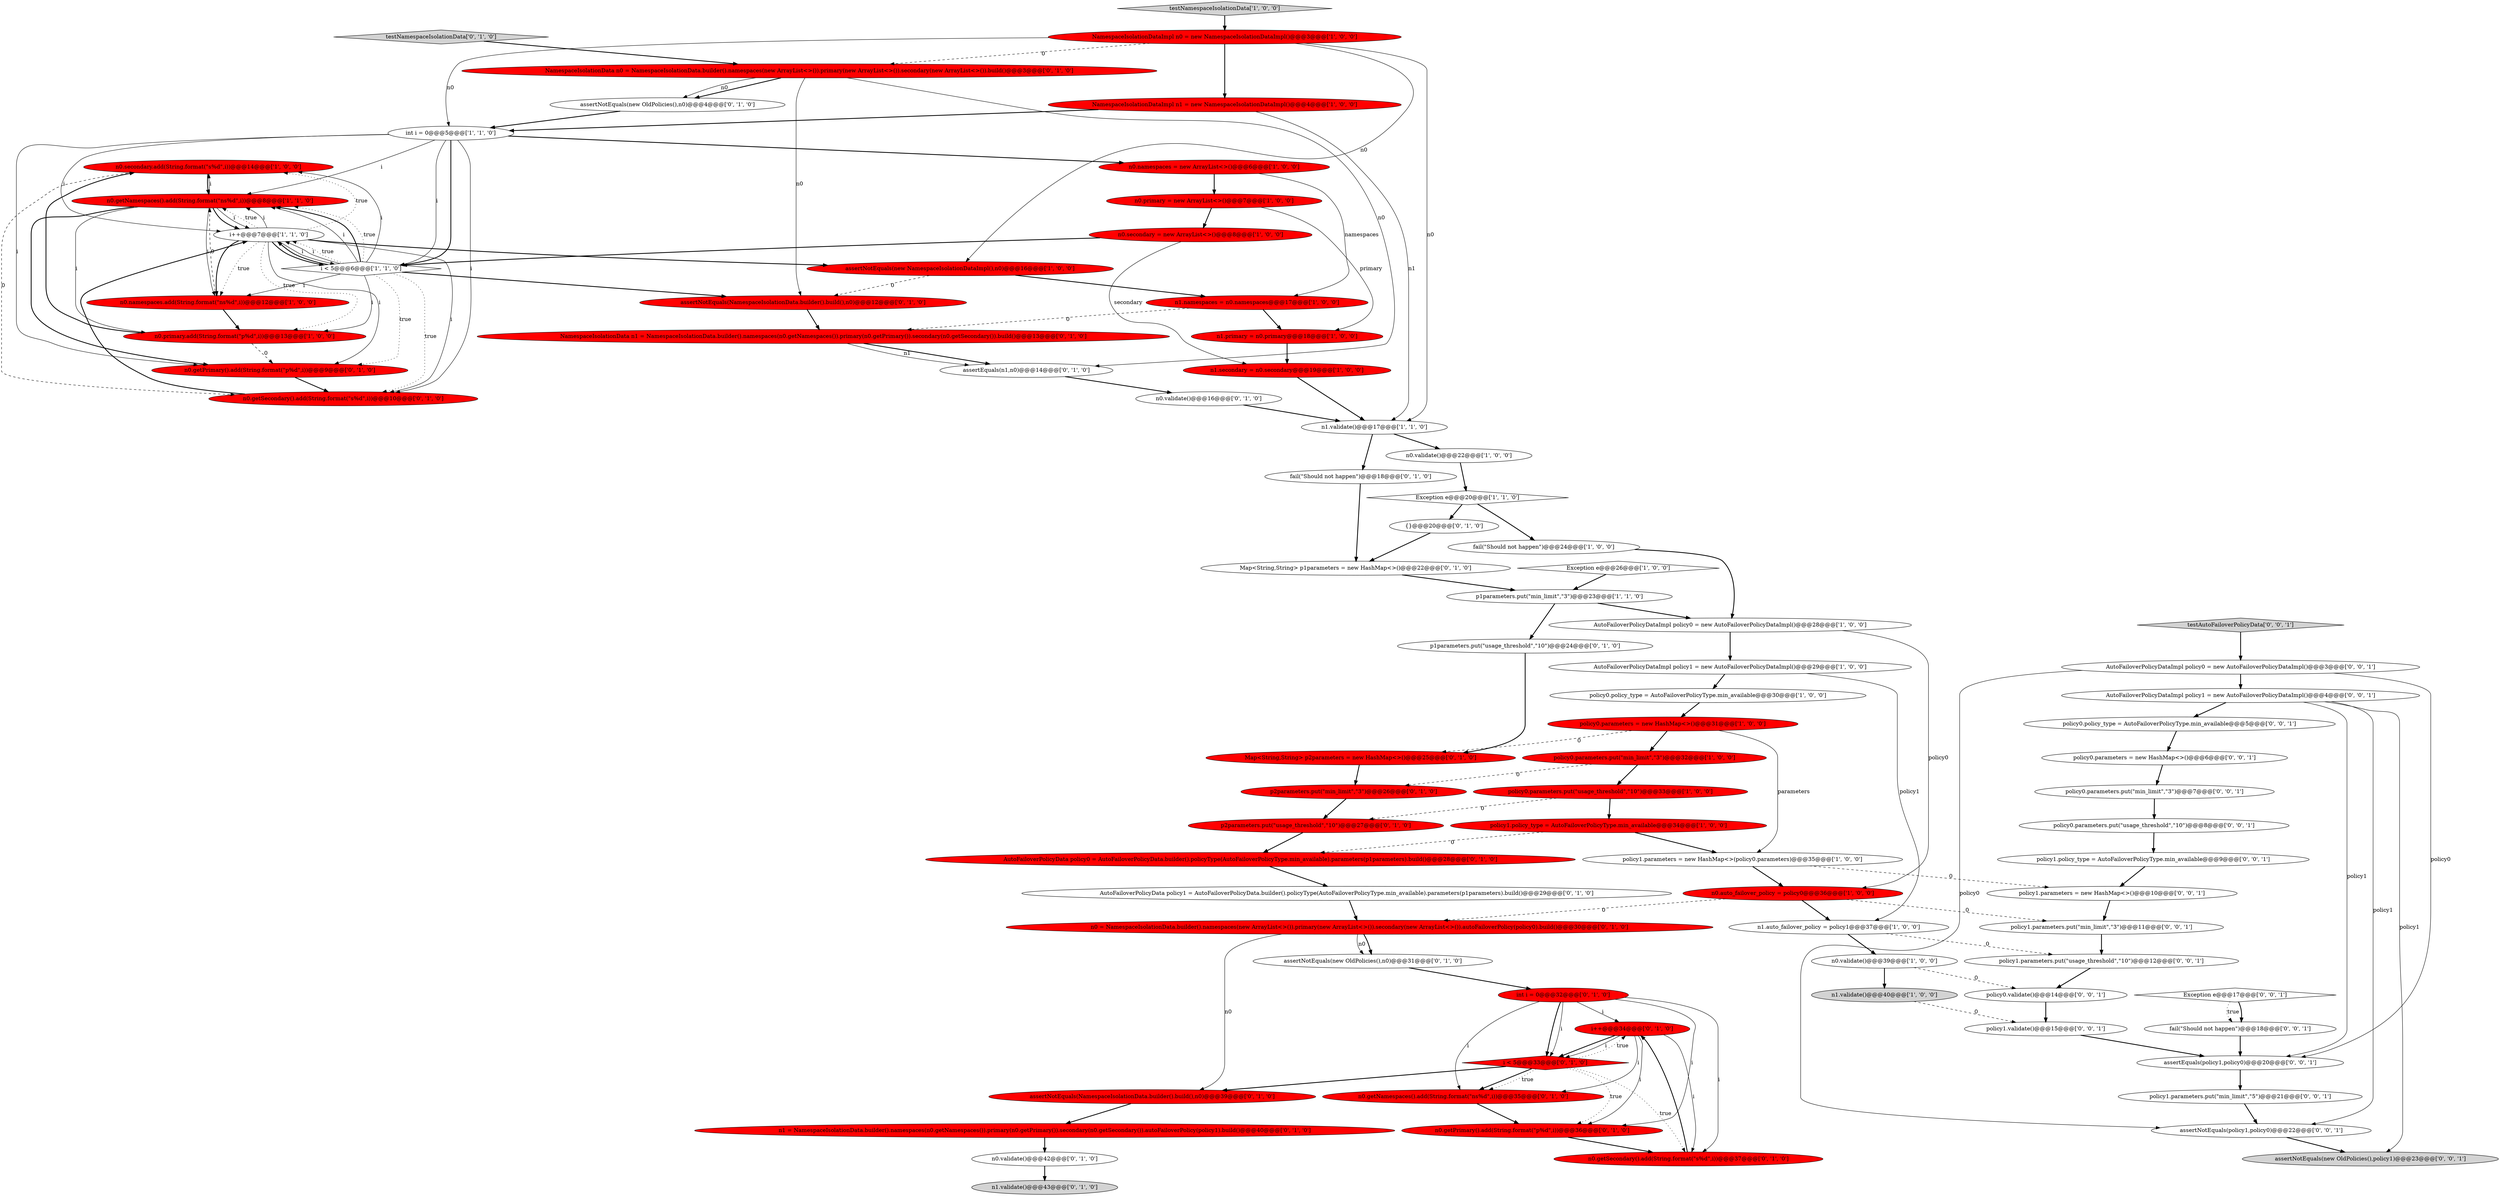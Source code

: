 digraph {
1 [style = filled, label = "n0.secondary.add(String.format(\"s%d\",i))@@@14@@@['1', '0', '0']", fillcolor = red, shape = ellipse image = "AAA1AAABBB1BBB"];
4 [style = filled, label = "policy0.parameters.put(\"min_limit\",\"3\")@@@32@@@['1', '0', '0']", fillcolor = red, shape = ellipse image = "AAA1AAABBB1BBB"];
54 [style = filled, label = "n1 = NamespaceIsolationData.builder().namespaces(n0.getNamespaces()).primary(n0.getPrimary()).secondary(n0.getSecondary()).autoFailoverPolicy(policy1).build()@@@40@@@['0', '1', '0']", fillcolor = red, shape = ellipse image = "AAA1AAABBB2BBB"];
60 [style = filled, label = "fail(\"Should not happen\")@@@18@@@['0', '1', '0']", fillcolor = white, shape = ellipse image = "AAA0AAABBB2BBB"];
24 [style = filled, label = "n1.auto_failover_policy = policy1@@@37@@@['1', '0', '0']", fillcolor = white, shape = ellipse image = "AAA0AAABBB1BBB"];
35 [style = filled, label = "p1parameters.put(\"usage_threshold\",\"10\")@@@24@@@['0', '1', '0']", fillcolor = white, shape = ellipse image = "AAA0AAABBB2BBB"];
52 [style = filled, label = "NamespaceIsolationData n1 = NamespaceIsolationData.builder().namespaces(n0.getNamespaces()).primary(n0.getPrimary()).secondary(n0.getSecondary()).build()@@@13@@@['0', '1', '0']", fillcolor = red, shape = ellipse image = "AAA1AAABBB2BBB"];
5 [style = filled, label = "policy1.policy_type = AutoFailoverPolicyType.min_available@@@34@@@['1', '0', '0']", fillcolor = red, shape = ellipse image = "AAA1AAABBB1BBB"];
8 [style = filled, label = "policy1.parameters = new HashMap<>(policy0.parameters)@@@35@@@['1', '0', '0']", fillcolor = white, shape = ellipse image = "AAA0AAABBB1BBB"];
15 [style = filled, label = "n0.getNamespaces().add(String.format(\"ns%d\",i))@@@8@@@['1', '1', '0']", fillcolor = red, shape = ellipse image = "AAA1AAABBB1BBB"];
20 [style = filled, label = "policy0.parameters = new HashMap<>()@@@31@@@['1', '0', '0']", fillcolor = red, shape = ellipse image = "AAA1AAABBB1BBB"];
2 [style = filled, label = "AutoFailoverPolicyDataImpl policy0 = new AutoFailoverPolicyDataImpl()@@@28@@@['1', '0', '0']", fillcolor = white, shape = ellipse image = "AAA0AAABBB1BBB"];
21 [style = filled, label = "NamespaceIsolationDataImpl n0 = new NamespaceIsolationDataImpl()@@@3@@@['1', '0', '0']", fillcolor = red, shape = ellipse image = "AAA1AAABBB1BBB"];
37 [style = filled, label = "AutoFailoverPolicyData policy0 = AutoFailoverPolicyData.builder().policyType(AutoFailoverPolicyType.min_available).parameters(p1parameters).build()@@@28@@@['0', '1', '0']", fillcolor = red, shape = ellipse image = "AAA1AAABBB2BBB"];
49 [style = filled, label = "assertEquals(n1,n0)@@@14@@@['0', '1', '0']", fillcolor = white, shape = ellipse image = "AAA0AAABBB2BBB"];
22 [style = filled, label = "n0.secondary = new ArrayList<>()@@@8@@@['1', '0', '0']", fillcolor = red, shape = ellipse image = "AAA1AAABBB1BBB"];
57 [style = filled, label = "Map<String,String> p1parameters = new HashMap<>()@@@22@@@['0', '1', '0']", fillcolor = white, shape = ellipse image = "AAA0AAABBB2BBB"];
16 [style = filled, label = "n0.namespaces.add(String.format(\"ns%d\",i))@@@12@@@['1', '0', '0']", fillcolor = red, shape = ellipse image = "AAA1AAABBB1BBB"];
33 [style = filled, label = "n0.primary.add(String.format(\"p%d\",i))@@@13@@@['1', '0', '0']", fillcolor = red, shape = ellipse image = "AAA1AAABBB1BBB"];
11 [style = filled, label = "NamespaceIsolationDataImpl n1 = new NamespaceIsolationDataImpl()@@@4@@@['1', '0', '0']", fillcolor = red, shape = ellipse image = "AAA1AAABBB1BBB"];
50 [style = filled, label = "n0.validate()@@@42@@@['0', '1', '0']", fillcolor = white, shape = ellipse image = "AAA0AAABBB2BBB"];
38 [style = filled, label = "n0.getPrimary().add(String.format(\"p%d\",i))@@@9@@@['0', '1', '0']", fillcolor = red, shape = ellipse image = "AAA1AAABBB2BBB"];
36 [style = filled, label = "int i = 0@@@32@@@['0', '1', '0']", fillcolor = red, shape = ellipse image = "AAA1AAABBB2BBB"];
67 [style = filled, label = "fail(\"Should not happen\")@@@18@@@['0', '0', '1']", fillcolor = white, shape = ellipse image = "AAA0AAABBB3BBB"];
48 [style = filled, label = "testNamespaceIsolationData['0', '1', '0']", fillcolor = lightgray, shape = diamond image = "AAA0AAABBB2BBB"];
42 [style = filled, label = "n1.validate()@@@43@@@['0', '1', '0']", fillcolor = lightgray, shape = ellipse image = "AAA0AAABBB2BBB"];
39 [style = filled, label = "Map<String,String> p2parameters = new HashMap<>()@@@25@@@['0', '1', '0']", fillcolor = red, shape = ellipse image = "AAA1AAABBB2BBB"];
59 [style = filled, label = "i++@@@34@@@['0', '1', '0']", fillcolor = red, shape = ellipse image = "AAA1AAABBB2BBB"];
72 [style = filled, label = "policy0.validate()@@@14@@@['0', '0', '1']", fillcolor = white, shape = ellipse image = "AAA0AAABBB3BBB"];
29 [style = filled, label = "policy0.policy_type = AutoFailoverPolicyType.min_available@@@30@@@['1', '0', '0']", fillcolor = white, shape = ellipse image = "AAA0AAABBB1BBB"];
63 [style = filled, label = "n0.getNamespaces().add(String.format(\"ns%d\",i))@@@35@@@['0', '1', '0']", fillcolor = red, shape = ellipse image = "AAA1AAABBB2BBB"];
83 [style = filled, label = "assertEquals(policy1,policy0)@@@20@@@['0', '0', '1']", fillcolor = white, shape = ellipse image = "AAA0AAABBB3BBB"];
53 [style = filled, label = "AutoFailoverPolicyData policy1 = AutoFailoverPolicyData.builder().policyType(AutoFailoverPolicyType.min_available).parameters(p1parameters).build()@@@29@@@['0', '1', '0']", fillcolor = white, shape = ellipse image = "AAA0AAABBB2BBB"];
25 [style = filled, label = "n0.namespaces = new ArrayList<>()@@@6@@@['1', '0', '0']", fillcolor = red, shape = ellipse image = "AAA1AAABBB1BBB"];
55 [style = filled, label = "NamespaceIsolationData n0 = NamespaceIsolationData.builder().namespaces(new ArrayList<>()).primary(new ArrayList<>()).secondary(new ArrayList<>()).build()@@@3@@@['0', '1', '0']", fillcolor = red, shape = ellipse image = "AAA1AAABBB2BBB"];
13 [style = filled, label = "i++@@@7@@@['1', '1', '0']", fillcolor = white, shape = ellipse image = "AAA0AAABBB1BBB"];
73 [style = filled, label = "policy0.parameters.put(\"min_limit\",\"3\")@@@7@@@['0', '0', '1']", fillcolor = white, shape = ellipse image = "AAA0AAABBB3BBB"];
65 [style = filled, label = "Exception e@@@17@@@['0', '0', '1']", fillcolor = white, shape = diamond image = "AAA0AAABBB3BBB"];
79 [style = filled, label = "assertNotEquals(policy1,policy0)@@@22@@@['0', '0', '1']", fillcolor = white, shape = ellipse image = "AAA0AAABBB3BBB"];
43 [style = filled, label = "p2parameters.put(\"min_limit\",\"3\")@@@26@@@['0', '1', '0']", fillcolor = red, shape = ellipse image = "AAA1AAABBB2BBB"];
26 [style = filled, label = "assertNotEquals(new NamespaceIsolationDataImpl(),n0)@@@16@@@['1', '0', '0']", fillcolor = red, shape = ellipse image = "AAA1AAABBB1BBB"];
46 [style = filled, label = "assertNotEquals(new OldPolicies(),n0)@@@31@@@['0', '1', '0']", fillcolor = white, shape = ellipse image = "AAA0AAABBB2BBB"];
40 [style = filled, label = "assertNotEquals(NamespaceIsolationData.builder().build(),n0)@@@39@@@['0', '1', '0']", fillcolor = red, shape = ellipse image = "AAA1AAABBB2BBB"];
30 [style = filled, label = "n0.primary = new ArrayList<>()@@@7@@@['1', '0', '0']", fillcolor = red, shape = ellipse image = "AAA1AAABBB1BBB"];
31 [style = filled, label = "n1.namespaces = n0.namespaces@@@17@@@['1', '0', '0']", fillcolor = red, shape = ellipse image = "AAA1AAABBB1BBB"];
3 [style = filled, label = "n0.validate()@@@39@@@['1', '0', '0']", fillcolor = white, shape = ellipse image = "AAA0AAABBB1BBB"];
66 [style = filled, label = "AutoFailoverPolicyDataImpl policy0 = new AutoFailoverPolicyDataImpl()@@@3@@@['0', '0', '1']", fillcolor = white, shape = ellipse image = "AAA0AAABBB3BBB"];
7 [style = filled, label = "Exception e@@@26@@@['1', '0', '0']", fillcolor = white, shape = diamond image = "AAA0AAABBB1BBB"];
44 [style = filled, label = "n0 = NamespaceIsolationData.builder().namespaces(new ArrayList<>()).primary(new ArrayList<>()).secondary(new ArrayList<>()).autoFailoverPolicy(policy0).build()@@@30@@@['0', '1', '0']", fillcolor = red, shape = ellipse image = "AAA1AAABBB2BBB"];
9 [style = filled, label = "n1.validate()@@@40@@@['1', '0', '0']", fillcolor = lightgray, shape = ellipse image = "AAA0AAABBB1BBB"];
0 [style = filled, label = "n0.auto_failover_policy = policy0@@@36@@@['1', '0', '0']", fillcolor = red, shape = ellipse image = "AAA1AAABBB1BBB"];
10 [style = filled, label = "i < 5@@@6@@@['1', '1', '0']", fillcolor = white, shape = diamond image = "AAA0AAABBB1BBB"];
6 [style = filled, label = "policy0.parameters.put(\"usage_threshold\",\"10\")@@@33@@@['1', '0', '0']", fillcolor = red, shape = ellipse image = "AAA1AAABBB1BBB"];
69 [style = filled, label = "policy1.parameters.put(\"min_limit\",\"5\")@@@21@@@['0', '0', '1']", fillcolor = white, shape = ellipse image = "AAA0AAABBB3BBB"];
82 [style = filled, label = "policy1.parameters.put(\"usage_threshold\",\"10\")@@@12@@@['0', '0', '1']", fillcolor = white, shape = ellipse image = "AAA0AAABBB3BBB"];
77 [style = filled, label = "policy1.parameters.put(\"min_limit\",\"3\")@@@11@@@['0', '0', '1']", fillcolor = white, shape = ellipse image = "AAA0AAABBB3BBB"];
14 [style = filled, label = "AutoFailoverPolicyDataImpl policy1 = new AutoFailoverPolicyDataImpl()@@@29@@@['1', '0', '0']", fillcolor = white, shape = ellipse image = "AAA0AAABBB1BBB"];
74 [style = filled, label = "policy0.parameters.put(\"usage_threshold\",\"10\")@@@8@@@['0', '0', '1']", fillcolor = white, shape = ellipse image = "AAA0AAABBB3BBB"];
56 [style = filled, label = "n0.getSecondary().add(String.format(\"s%d\",i))@@@10@@@['0', '1', '0']", fillcolor = red, shape = ellipse image = "AAA1AAABBB2BBB"];
19 [style = filled, label = "testNamespaceIsolationData['1', '0', '0']", fillcolor = lightgray, shape = diamond image = "AAA0AAABBB1BBB"];
62 [style = filled, label = "{}@@@20@@@['0', '1', '0']", fillcolor = white, shape = ellipse image = "AAA0AAABBB2BBB"];
34 [style = filled, label = "fail(\"Should not happen\")@@@24@@@['1', '0', '0']", fillcolor = white, shape = ellipse image = "AAA0AAABBB1BBB"];
58 [style = filled, label = "n0.validate()@@@16@@@['0', '1', '0']", fillcolor = white, shape = ellipse image = "AAA0AAABBB2BBB"];
17 [style = filled, label = "n1.secondary = n0.secondary@@@19@@@['1', '0', '0']", fillcolor = red, shape = ellipse image = "AAA1AAABBB1BBB"];
27 [style = filled, label = "n0.validate()@@@22@@@['1', '0', '0']", fillcolor = white, shape = ellipse image = "AAA0AAABBB1BBB"];
61 [style = filled, label = "assertNotEquals(new OldPolicies(),n0)@@@4@@@['0', '1', '0']", fillcolor = white, shape = ellipse image = "AAA0AAABBB2BBB"];
47 [style = filled, label = "p2parameters.put(\"usage_threshold\",\"10\")@@@27@@@['0', '1', '0']", fillcolor = red, shape = ellipse image = "AAA1AAABBB2BBB"];
64 [style = filled, label = "n0.getSecondary().add(String.format(\"s%d\",i))@@@37@@@['0', '1', '0']", fillcolor = red, shape = ellipse image = "AAA1AAABBB2BBB"];
68 [style = filled, label = "assertNotEquals(new OldPolicies(),policy1)@@@23@@@['0', '0', '1']", fillcolor = lightgray, shape = ellipse image = "AAA0AAABBB3BBB"];
78 [style = filled, label = "testAutoFailoverPolicyData['0', '0', '1']", fillcolor = lightgray, shape = diamond image = "AAA0AAABBB3BBB"];
32 [style = filled, label = "n1.primary = n0.primary@@@18@@@['1', '0', '0']", fillcolor = red, shape = ellipse image = "AAA1AAABBB1BBB"];
28 [style = filled, label = "Exception e@@@20@@@['1', '1', '0']", fillcolor = white, shape = diamond image = "AAA0AAABBB1BBB"];
51 [style = filled, label = "i < 5@@@33@@@['0', '1', '0']", fillcolor = red, shape = diamond image = "AAA1AAABBB2BBB"];
70 [style = filled, label = "policy1.policy_type = AutoFailoverPolicyType.min_available@@@9@@@['0', '0', '1']", fillcolor = white, shape = ellipse image = "AAA0AAABBB3BBB"];
80 [style = filled, label = "AutoFailoverPolicyDataImpl policy1 = new AutoFailoverPolicyDataImpl()@@@4@@@['0', '0', '1']", fillcolor = white, shape = ellipse image = "AAA0AAABBB3BBB"];
18 [style = filled, label = "n1.validate()@@@17@@@['1', '1', '0']", fillcolor = white, shape = ellipse image = "AAA0AAABBB1BBB"];
45 [style = filled, label = "n0.getPrimary().add(String.format(\"p%d\",i))@@@36@@@['0', '1', '0']", fillcolor = red, shape = ellipse image = "AAA1AAABBB2BBB"];
41 [style = filled, label = "assertNotEquals(NamespaceIsolationData.builder().build(),n0)@@@12@@@['0', '1', '0']", fillcolor = red, shape = ellipse image = "AAA1AAABBB2BBB"];
71 [style = filled, label = "policy1.parameters = new HashMap<>()@@@10@@@['0', '0', '1']", fillcolor = white, shape = ellipse image = "AAA0AAABBB3BBB"];
12 [style = filled, label = "int i = 0@@@5@@@['1', '1', '0']", fillcolor = white, shape = ellipse image = "AAA0AAABBB1BBB"];
75 [style = filled, label = "policy0.parameters = new HashMap<>()@@@6@@@['0', '0', '1']", fillcolor = white, shape = ellipse image = "AAA0AAABBB3BBB"];
23 [style = filled, label = "p1parameters.put(\"min_limit\",\"3\")@@@23@@@['1', '1', '0']", fillcolor = white, shape = ellipse image = "AAA0AAABBB1BBB"];
81 [style = filled, label = "policy0.policy_type = AutoFailoverPolicyType.min_available@@@5@@@['0', '0', '1']", fillcolor = white, shape = ellipse image = "AAA0AAABBB3BBB"];
76 [style = filled, label = "policy1.validate()@@@15@@@['0', '0', '1']", fillcolor = white, shape = ellipse image = "AAA0AAABBB3BBB"];
16->15 [style = dashed, label="0"];
66->79 [style = solid, label="policy0"];
65->67 [style = bold, label=""];
15->33 [style = solid, label="i"];
51->64 [style = dotted, label="true"];
10->38 [style = dotted, label="true"];
25->30 [style = bold, label=""];
0->44 [style = dashed, label="0"];
27->28 [style = bold, label=""];
51->45 [style = dotted, label="true"];
36->64 [style = solid, label="i"];
73->74 [style = bold, label=""];
3->72 [style = dashed, label="0"];
59->51 [style = bold, label=""];
28->62 [style = bold, label=""];
53->44 [style = bold, label=""];
61->12 [style = bold, label=""];
47->37 [style = bold, label=""];
58->18 [style = bold, label=""];
10->41 [style = bold, label=""];
8->71 [style = dashed, label="0"];
8->0 [style = bold, label=""];
31->52 [style = dashed, label="0"];
44->46 [style = bold, label=""];
37->53 [style = bold, label=""];
11->18 [style = solid, label="n1"];
80->68 [style = solid, label="policy1"];
9->76 [style = dashed, label="0"];
12->10 [style = bold, label=""];
83->69 [style = bold, label=""];
34->2 [style = bold, label=""];
70->71 [style = bold, label=""];
15->16 [style = solid, label="i"];
59->45 [style = solid, label="i"];
74->70 [style = bold, label=""];
0->24 [style = bold, label=""];
2->14 [style = bold, label=""];
38->56 [style = bold, label=""];
66->80 [style = bold, label=""];
10->33 [style = solid, label="i"];
13->15 [style = dotted, label="true"];
20->39 [style = dashed, label="0"];
45->64 [style = bold, label=""];
21->12 [style = solid, label="n0"];
6->47 [style = dashed, label="0"];
0->77 [style = dashed, label="0"];
15->38 [style = bold, label=""];
15->13 [style = bold, label=""];
24->82 [style = dashed, label="0"];
36->45 [style = solid, label="i"];
49->58 [style = bold, label=""];
13->56 [style = solid, label="i"];
20->8 [style = solid, label="parameters"];
1->56 [style = dashed, label="0"];
82->72 [style = bold, label=""];
46->36 [style = bold, label=""];
11->12 [style = bold, label=""];
78->66 [style = bold, label=""];
13->16 [style = bold, label=""];
23->35 [style = bold, label=""];
57->23 [style = bold, label=""];
29->20 [style = bold, label=""];
59->64 [style = solid, label="i"];
60->57 [style = bold, label=""];
66->83 [style = solid, label="policy0"];
43->47 [style = bold, label=""];
10->16 [style = solid, label="i"];
21->11 [style = bold, label=""];
16->33 [style = bold, label=""];
33->38 [style = dashed, label="0"];
56->13 [style = bold, label=""];
48->55 [style = bold, label=""];
7->23 [style = bold, label=""];
21->26 [style = solid, label="n0"];
13->15 [style = solid, label="i"];
65->67 [style = dotted, label="true"];
32->17 [style = bold, label=""];
24->3 [style = bold, label=""];
59->63 [style = solid, label="i"];
51->63 [style = bold, label=""];
63->45 [style = bold, label=""];
2->0 [style = solid, label="policy0"];
51->63 [style = dotted, label="true"];
5->37 [style = dashed, label="0"];
13->10 [style = bold, label=""];
13->16 [style = dotted, label="true"];
80->81 [style = bold, label=""];
36->51 [style = bold, label=""];
31->32 [style = bold, label=""];
12->15 [style = solid, label="i"];
36->59 [style = solid, label="i"];
35->39 [style = bold, label=""];
69->79 [style = bold, label=""];
18->60 [style = bold, label=""];
10->1 [style = solid, label="i"];
64->59 [style = bold, label=""];
77->82 [style = bold, label=""];
13->38 [style = solid, label="i"];
10->13 [style = solid, label="i"];
55->49 [style = solid, label="n0"];
26->41 [style = dashed, label="0"];
55->61 [style = bold, label=""];
10->56 [style = dotted, label="true"];
3->9 [style = bold, label=""];
15->1 [style = solid, label="i"];
51->40 [style = bold, label=""];
6->5 [style = bold, label=""];
13->10 [style = solid, label="i"];
26->31 [style = bold, label=""];
4->43 [style = dashed, label="0"];
13->33 [style = dotted, label="true"];
10->13 [style = bold, label=""];
50->42 [style = bold, label=""];
10->15 [style = solid, label="i"];
13->26 [style = bold, label=""];
10->13 [style = dotted, label="true"];
81->75 [style = bold, label=""];
22->10 [style = bold, label=""];
14->29 [style = bold, label=""];
75->73 [style = bold, label=""];
23->2 [style = bold, label=""];
22->17 [style = solid, label="secondary"];
67->83 [style = bold, label=""];
79->68 [style = bold, label=""];
55->61 [style = solid, label="n0"];
80->79 [style = solid, label="policy1"];
30->32 [style = solid, label="primary"];
55->41 [style = solid, label="n0"];
51->59 [style = dotted, label="true"];
19->21 [style = bold, label=""];
14->24 [style = solid, label="policy1"];
5->8 [style = bold, label=""];
44->40 [style = solid, label="n0"];
40->54 [style = bold, label=""];
30->22 [style = bold, label=""];
10->15 [style = bold, label=""];
80->83 [style = solid, label="policy1"];
28->34 [style = bold, label=""];
4->6 [style = bold, label=""];
52->49 [style = bold, label=""];
1->15 [style = bold, label=""];
21->55 [style = dashed, label="0"];
39->43 [style = bold, label=""];
21->18 [style = solid, label="n0"];
15->13 [style = solid, label="i"];
12->10 [style = solid, label="i"];
44->46 [style = solid, label="n0"];
33->1 [style = bold, label=""];
62->57 [style = bold, label=""];
52->49 [style = solid, label="n1"];
59->51 [style = solid, label="i"];
72->76 [style = bold, label=""];
20->4 [style = bold, label=""];
41->52 [style = bold, label=""];
54->50 [style = bold, label=""];
10->15 [style = dotted, label="true"];
13->1 [style = dotted, label="true"];
76->83 [style = bold, label=""];
71->77 [style = bold, label=""];
18->27 [style = bold, label=""];
12->25 [style = bold, label=""];
25->31 [style = solid, label="namespaces"];
12->13 [style = solid, label="i"];
12->56 [style = solid, label="i"];
17->18 [style = bold, label=""];
12->38 [style = solid, label="i"];
36->63 [style = solid, label="i"];
36->51 [style = solid, label="i"];
}
